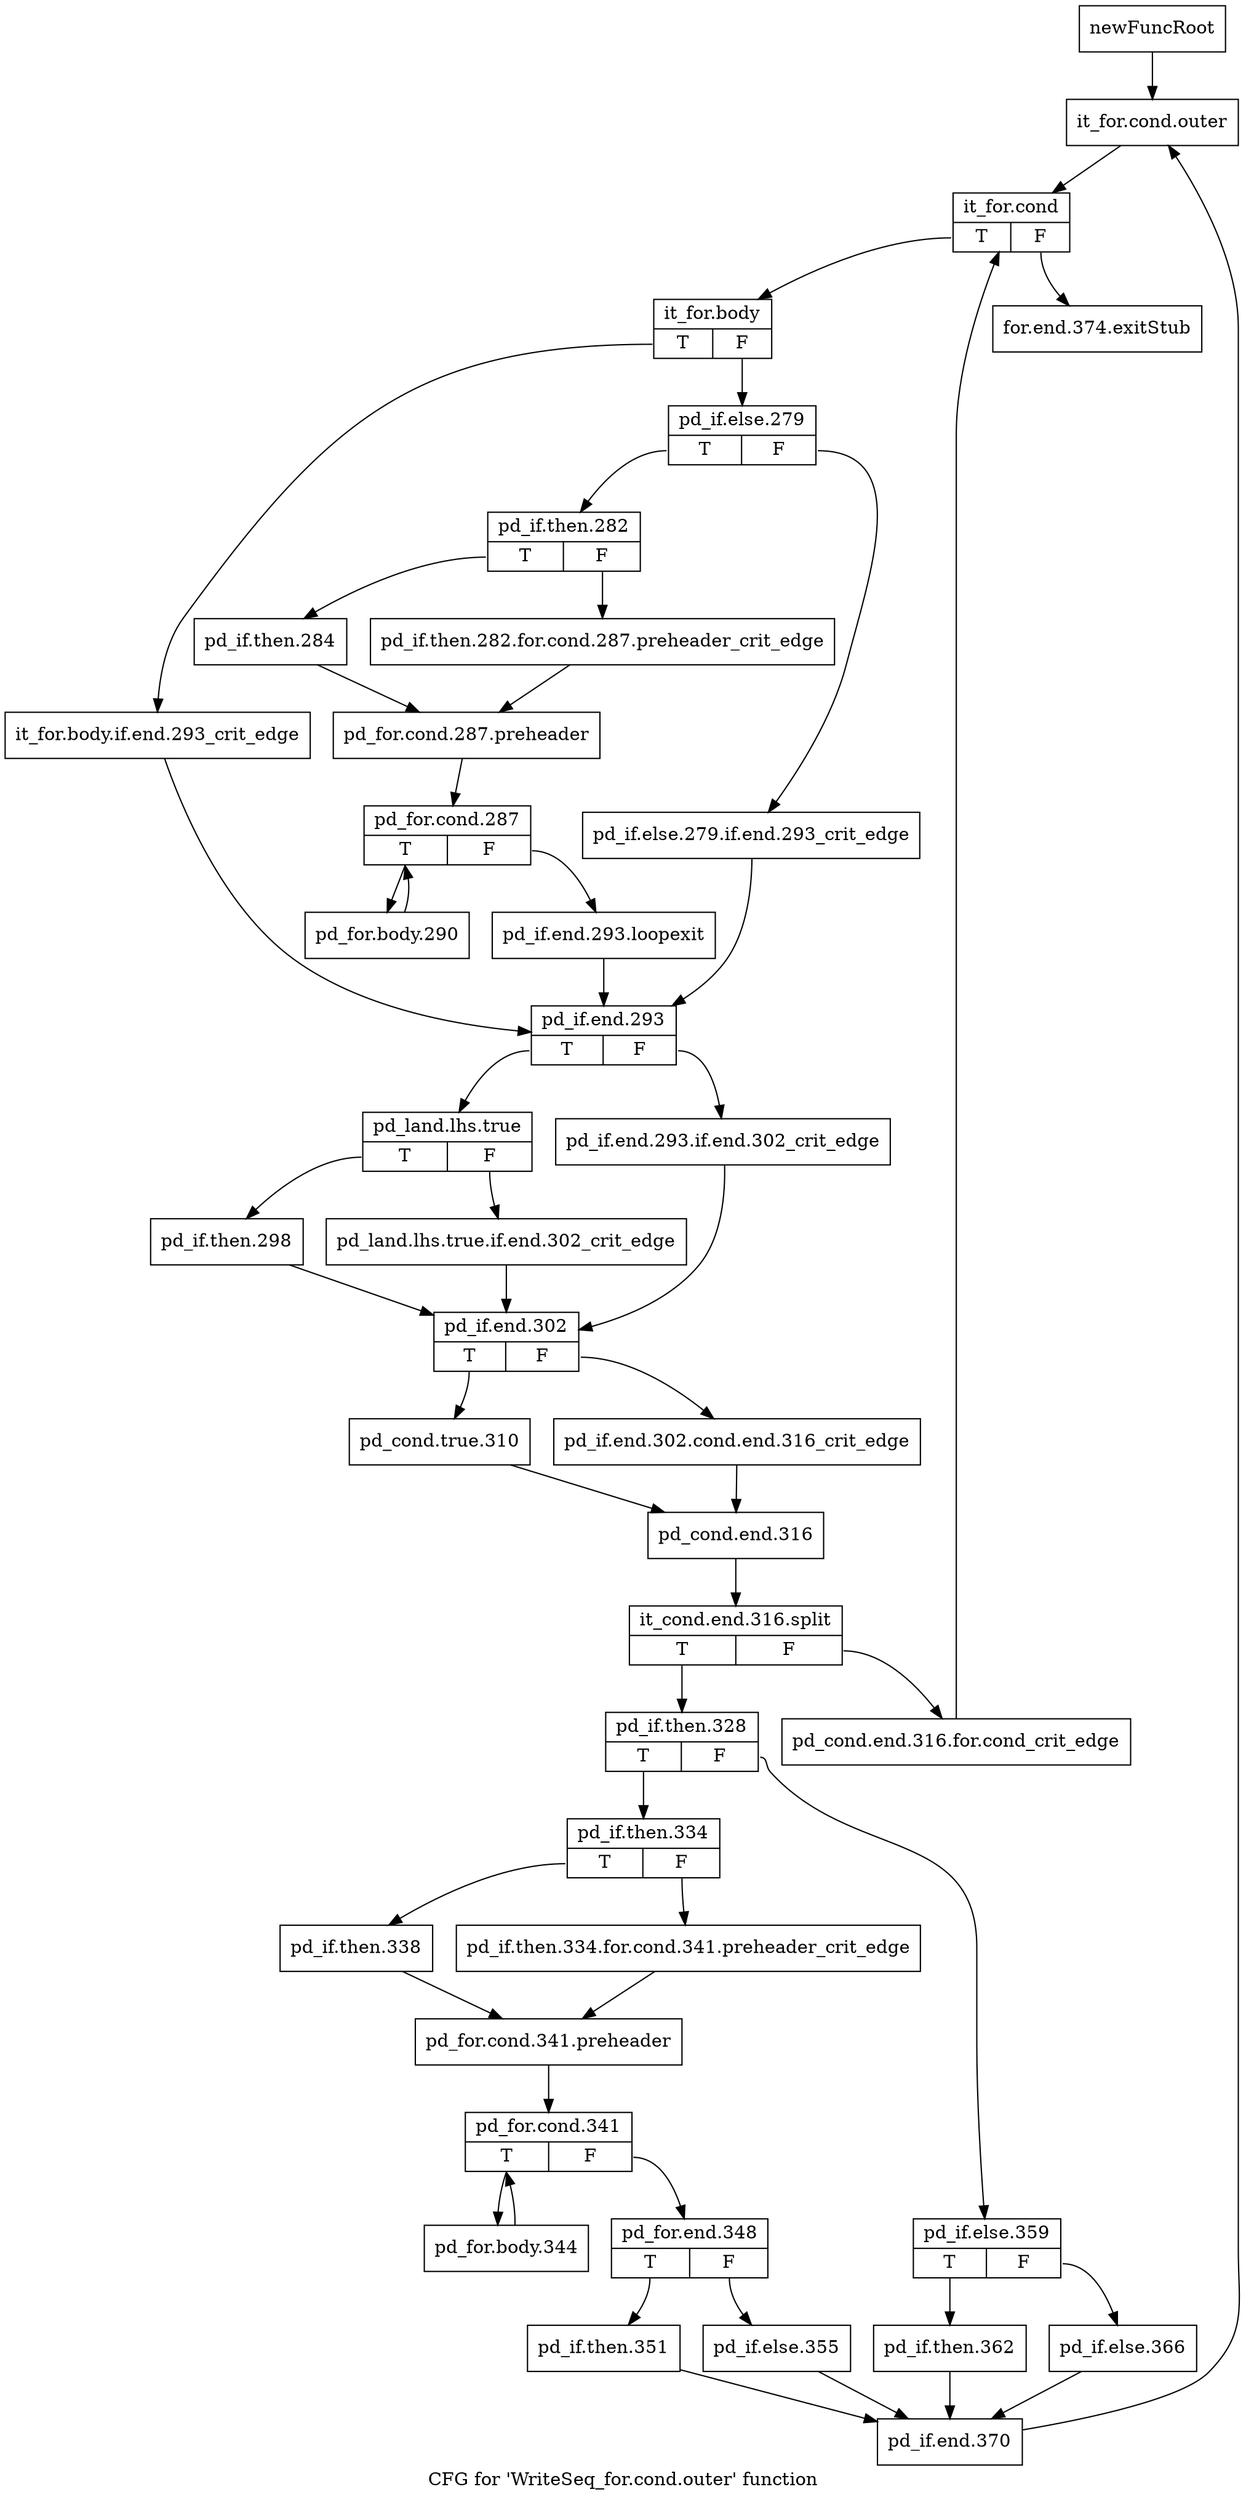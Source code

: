 digraph "CFG for 'WriteSeq_for.cond.outer' function" {
	label="CFG for 'WriteSeq_for.cond.outer' function";

	Node0x34436f0 [shape=record,label="{newFuncRoot}"];
	Node0x34436f0 -> Node0x345ebc0;
	Node0x345eb70 [shape=record,label="{for.end.374.exitStub}"];
	Node0x345ebc0 [shape=record,label="{it_for.cond.outer}"];
	Node0x345ebc0 -> Node0x345ec10;
	Node0x345ec10 [shape=record,label="{it_for.cond|{<s0>T|<s1>F}}"];
	Node0x345ec10:s0 -> Node0x345ec60;
	Node0x345ec10:s1 -> Node0x345eb70;
	Node0x345ec60 [shape=record,label="{it_for.body|{<s0>T|<s1>F}}"];
	Node0x345ec60:s0 -> Node0x345ef80;
	Node0x345ec60:s1 -> Node0x345ecb0;
	Node0x345ecb0 [shape=record,label="{pd_if.else.279|{<s0>T|<s1>F}}"];
	Node0x345ecb0:s0 -> Node0x345ed50;
	Node0x345ecb0:s1 -> Node0x345ed00;
	Node0x345ed00 [shape=record,label="{pd_if.else.279.if.end.293_crit_edge}"];
	Node0x345ed00 -> Node0x345efd0;
	Node0x345ed50 [shape=record,label="{pd_if.then.282|{<s0>T|<s1>F}}"];
	Node0x345ed50:s0 -> Node0x345edf0;
	Node0x345ed50:s1 -> Node0x345eda0;
	Node0x345eda0 [shape=record,label="{pd_if.then.282.for.cond.287.preheader_crit_edge}"];
	Node0x345eda0 -> Node0x345ee40;
	Node0x345edf0 [shape=record,label="{pd_if.then.284}"];
	Node0x345edf0 -> Node0x345ee40;
	Node0x345ee40 [shape=record,label="{pd_for.cond.287.preheader}"];
	Node0x345ee40 -> Node0x345ee90;
	Node0x345ee90 [shape=record,label="{pd_for.cond.287|{<s0>T|<s1>F}}"];
	Node0x345ee90:s0 -> Node0x345ef30;
	Node0x345ee90:s1 -> Node0x345eee0;
	Node0x345eee0 [shape=record,label="{pd_if.end.293.loopexit}"];
	Node0x345eee0 -> Node0x345efd0;
	Node0x345ef30 [shape=record,label="{pd_for.body.290}"];
	Node0x345ef30 -> Node0x345ee90;
	Node0x345ef80 [shape=record,label="{it_for.body.if.end.293_crit_edge}"];
	Node0x345ef80 -> Node0x345efd0;
	Node0x345efd0 [shape=record,label="{pd_if.end.293|{<s0>T|<s1>F}}"];
	Node0x345efd0:s0 -> Node0x345f070;
	Node0x345efd0:s1 -> Node0x345f020;
	Node0x345f020 [shape=record,label="{pd_if.end.293.if.end.302_crit_edge}"];
	Node0x345f020 -> Node0x345f160;
	Node0x345f070 [shape=record,label="{pd_land.lhs.true|{<s0>T|<s1>F}}"];
	Node0x345f070:s0 -> Node0x345f110;
	Node0x345f070:s1 -> Node0x345f0c0;
	Node0x345f0c0 [shape=record,label="{pd_land.lhs.true.if.end.302_crit_edge}"];
	Node0x345f0c0 -> Node0x345f160;
	Node0x345f110 [shape=record,label="{pd_if.then.298}"];
	Node0x345f110 -> Node0x345f160;
	Node0x345f160 [shape=record,label="{pd_if.end.302|{<s0>T|<s1>F}}"];
	Node0x345f160:s0 -> Node0x345f200;
	Node0x345f160:s1 -> Node0x345f1b0;
	Node0x345f1b0 [shape=record,label="{pd_if.end.302.cond.end.316_crit_edge}"];
	Node0x345f1b0 -> Node0x345f250;
	Node0x345f200 [shape=record,label="{pd_cond.true.310}"];
	Node0x345f200 -> Node0x345f250;
	Node0x345f250 [shape=record,label="{pd_cond.end.316}"];
	Node0x345f250 -> Node0x399f990;
	Node0x399f990 [shape=record,label="{it_cond.end.316.split|{<s0>T|<s1>F}}"];
	Node0x399f990:s0 -> Node0x345f2f0;
	Node0x399f990:s1 -> Node0x345f2a0;
	Node0x345f2a0 [shape=record,label="{pd_cond.end.316.for.cond_crit_edge}"];
	Node0x345f2a0 -> Node0x345ec10;
	Node0x345f2f0 [shape=record,label="{pd_if.then.328|{<s0>T|<s1>F}}"];
	Node0x345f2f0:s0 -> Node0x345f430;
	Node0x345f2f0:s1 -> Node0x345f340;
	Node0x345f340 [shape=record,label="{pd_if.else.359|{<s0>T|<s1>F}}"];
	Node0x345f340:s0 -> Node0x345f3e0;
	Node0x345f340:s1 -> Node0x345f390;
	Node0x345f390 [shape=record,label="{pd_if.else.366}"];
	Node0x345f390 -> Node0x345f6b0;
	Node0x345f3e0 [shape=record,label="{pd_if.then.362}"];
	Node0x345f3e0 -> Node0x345f6b0;
	Node0x345f430 [shape=record,label="{pd_if.then.334|{<s0>T|<s1>F}}"];
	Node0x345f430:s0 -> Node0x345f4d0;
	Node0x345f430:s1 -> Node0x345f480;
	Node0x345f480 [shape=record,label="{pd_if.then.334.for.cond.341.preheader_crit_edge}"];
	Node0x345f480 -> Node0x345f520;
	Node0x345f4d0 [shape=record,label="{pd_if.then.338}"];
	Node0x345f4d0 -> Node0x345f520;
	Node0x345f520 [shape=record,label="{pd_for.cond.341.preheader}"];
	Node0x345f520 -> Node0x345f570;
	Node0x345f570 [shape=record,label="{pd_for.cond.341|{<s0>T|<s1>F}}"];
	Node0x345f570:s0 -> Node0x345f700;
	Node0x345f570:s1 -> Node0x345f5c0;
	Node0x345f5c0 [shape=record,label="{pd_for.end.348|{<s0>T|<s1>F}}"];
	Node0x345f5c0:s0 -> Node0x345f660;
	Node0x345f5c0:s1 -> Node0x345f610;
	Node0x345f610 [shape=record,label="{pd_if.else.355}"];
	Node0x345f610 -> Node0x345f6b0;
	Node0x345f660 [shape=record,label="{pd_if.then.351}"];
	Node0x345f660 -> Node0x345f6b0;
	Node0x345f6b0 [shape=record,label="{pd_if.end.370}"];
	Node0x345f6b0 -> Node0x345ebc0;
	Node0x345f700 [shape=record,label="{pd_for.body.344}"];
	Node0x345f700 -> Node0x345f570;
}
